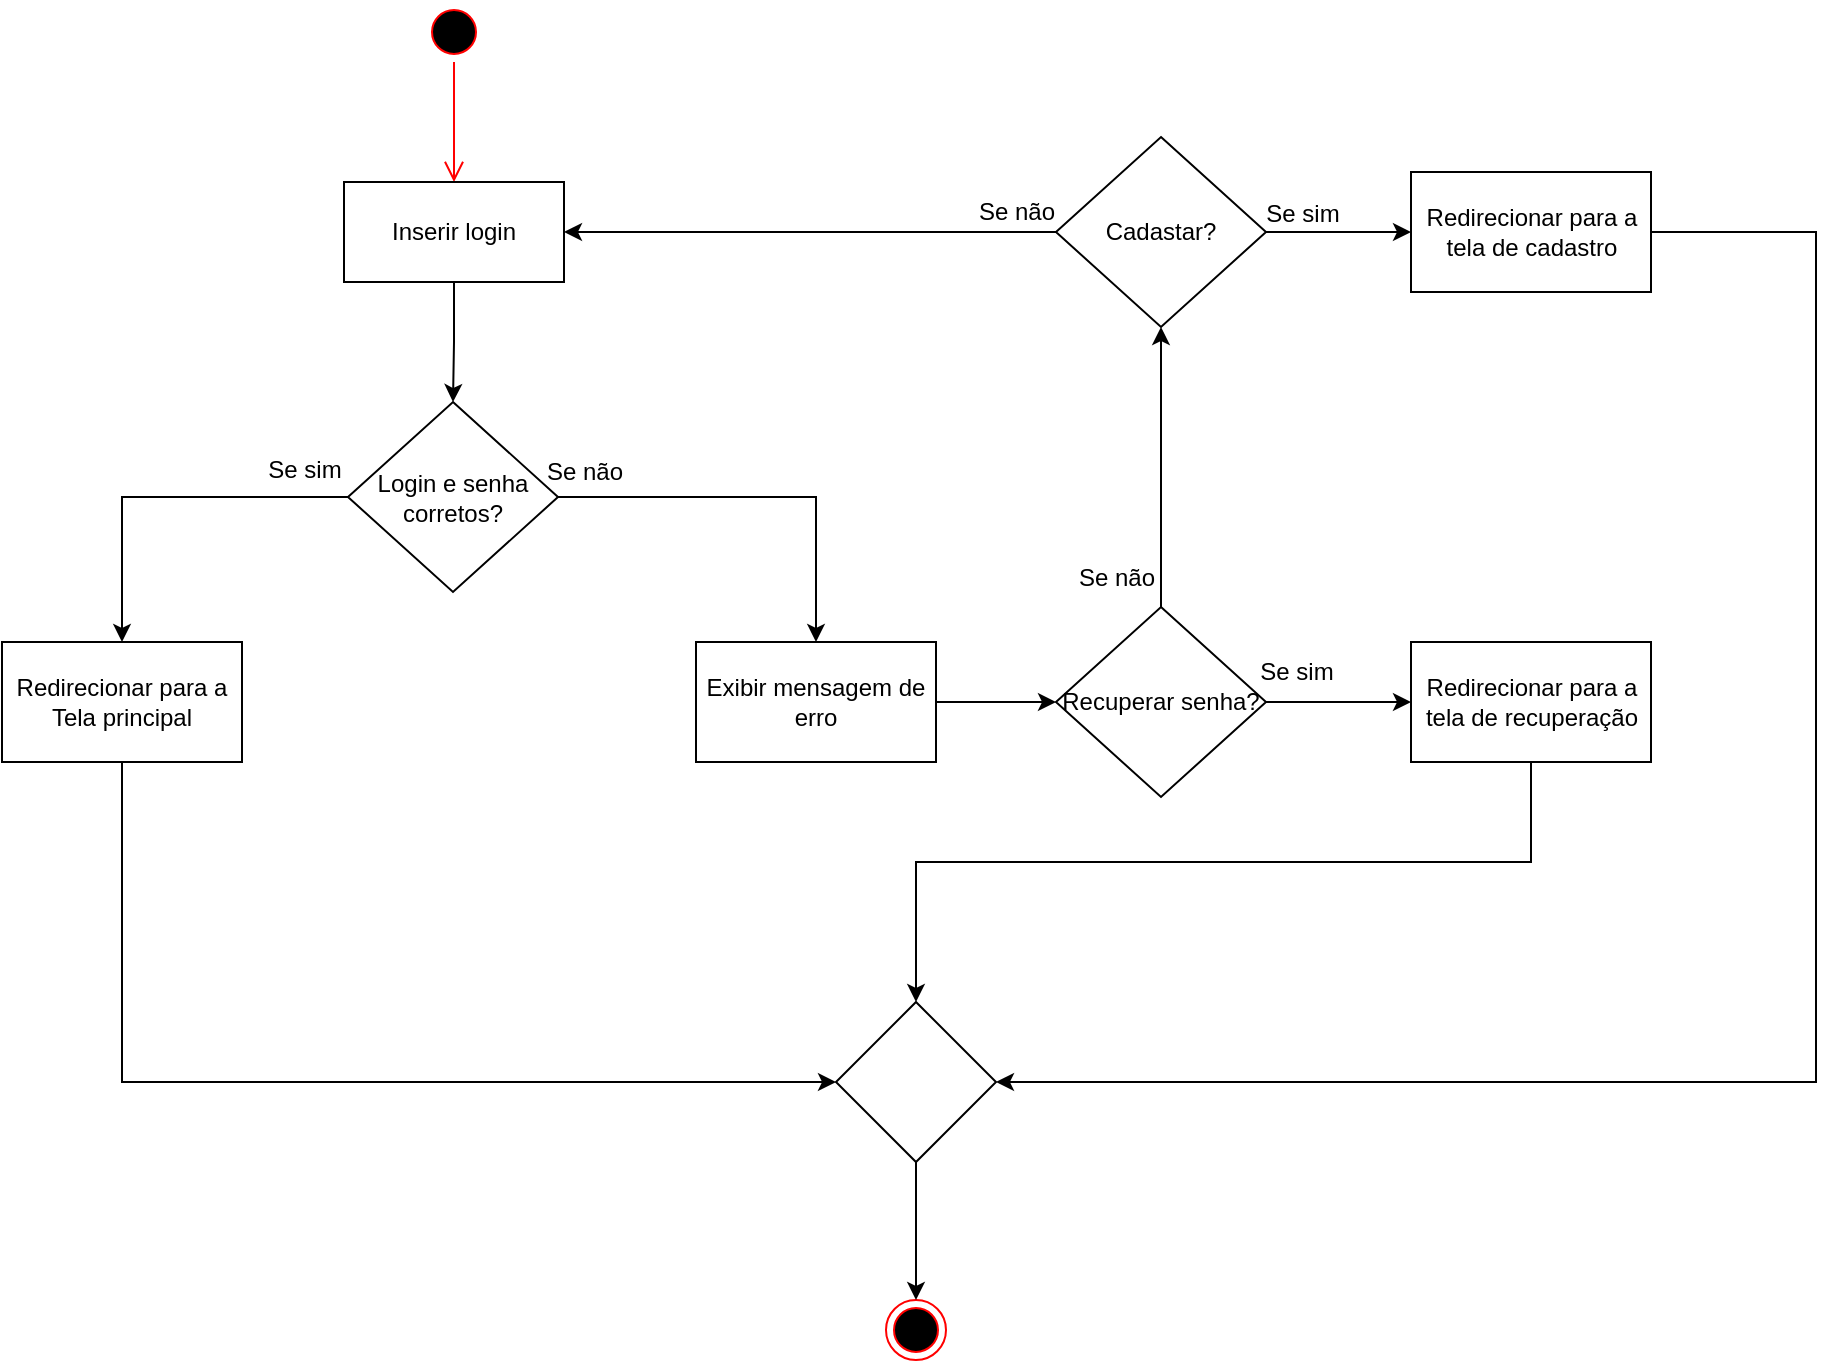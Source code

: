 <mxfile version="24.7.7">
  <diagram name="Página-1" id="X8dvN4SWLK6dX2ai3EYz">
    <mxGraphModel dx="1687" dy="864" grid="1" gridSize="10" guides="1" tooltips="1" connect="1" arrows="1" fold="1" page="1" pageScale="1" pageWidth="827" pageHeight="1169" math="0" shadow="0">
      <root>
        <mxCell id="0" />
        <mxCell id="1" parent="0" />
        <mxCell id="s57FpKu87OGDmMK4IIpy-1" value="" style="ellipse;html=1;shape=startState;fillColor=#000000;strokeColor=#ff0000;" vertex="1" parent="1">
          <mxGeometry x="384" y="140" width="30" height="30" as="geometry" />
        </mxCell>
        <mxCell id="s57FpKu87OGDmMK4IIpy-2" value="" style="edgeStyle=orthogonalEdgeStyle;html=1;verticalAlign=bottom;endArrow=open;endSize=8;strokeColor=#ff0000;rounded=0;" edge="1" source="s57FpKu87OGDmMK4IIpy-1" parent="1">
          <mxGeometry relative="1" as="geometry">
            <mxPoint x="399" y="230" as="targetPoint" />
          </mxGeometry>
        </mxCell>
        <mxCell id="s57FpKu87OGDmMK4IIpy-6" value="" style="edgeStyle=orthogonalEdgeStyle;rounded=0;orthogonalLoop=1;jettySize=auto;html=1;" edge="1" parent="1" source="s57FpKu87OGDmMK4IIpy-3" target="s57FpKu87OGDmMK4IIpy-5">
          <mxGeometry relative="1" as="geometry" />
        </mxCell>
        <mxCell id="s57FpKu87OGDmMK4IIpy-3" value="Inserir login" style="html=1;whiteSpace=wrap;" vertex="1" parent="1">
          <mxGeometry x="344" y="230" width="110" height="50" as="geometry" />
        </mxCell>
        <mxCell id="s57FpKu87OGDmMK4IIpy-8" value="" style="edgeStyle=orthogonalEdgeStyle;rounded=0;orthogonalLoop=1;jettySize=auto;html=1;" edge="1" parent="1" source="s57FpKu87OGDmMK4IIpy-5" target="s57FpKu87OGDmMK4IIpy-7">
          <mxGeometry relative="1" as="geometry" />
        </mxCell>
        <mxCell id="s57FpKu87OGDmMK4IIpy-11" value="" style="edgeStyle=orthogonalEdgeStyle;rounded=0;orthogonalLoop=1;jettySize=auto;html=1;" edge="1" parent="1" source="s57FpKu87OGDmMK4IIpy-5" target="s57FpKu87OGDmMK4IIpy-10">
          <mxGeometry relative="1" as="geometry" />
        </mxCell>
        <mxCell id="s57FpKu87OGDmMK4IIpy-5" value="Login e senha corretos?" style="rhombus;whiteSpace=wrap;html=1;" vertex="1" parent="1">
          <mxGeometry x="346" y="340" width="105" height="95" as="geometry" />
        </mxCell>
        <mxCell id="s57FpKu87OGDmMK4IIpy-15" style="edgeStyle=orthogonalEdgeStyle;rounded=0;orthogonalLoop=1;jettySize=auto;html=1;" edge="1" parent="1" source="s57FpKu87OGDmMK4IIpy-7" target="s57FpKu87OGDmMK4IIpy-34">
          <mxGeometry relative="1" as="geometry">
            <Array as="points">
              <mxPoint x="233" y="680" />
            </Array>
          </mxGeometry>
        </mxCell>
        <mxCell id="s57FpKu87OGDmMK4IIpy-7" value="Redirecionar para a Tela principal" style="whiteSpace=wrap;html=1;" vertex="1" parent="1">
          <mxGeometry x="173" y="460" width="120" height="60" as="geometry" />
        </mxCell>
        <mxCell id="s57FpKu87OGDmMK4IIpy-9" value="&lt;div&gt;Se sim&lt;/div&gt;" style="text;html=1;align=center;verticalAlign=middle;resizable=0;points=[];autosize=1;strokeColor=none;fillColor=none;" vertex="1" parent="1">
          <mxGeometry x="294" y="359" width="60" height="30" as="geometry" />
        </mxCell>
        <mxCell id="s57FpKu87OGDmMK4IIpy-20" value="" style="edgeStyle=orthogonalEdgeStyle;rounded=0;orthogonalLoop=1;jettySize=auto;html=1;" edge="1" parent="1" source="s57FpKu87OGDmMK4IIpy-10" target="s57FpKu87OGDmMK4IIpy-19">
          <mxGeometry relative="1" as="geometry" />
        </mxCell>
        <mxCell id="s57FpKu87OGDmMK4IIpy-10" value="Exibir mensagem de erro" style="whiteSpace=wrap;html=1;" vertex="1" parent="1">
          <mxGeometry x="520" y="460" width="120" height="60" as="geometry" />
        </mxCell>
        <mxCell id="s57FpKu87OGDmMK4IIpy-14" value="" style="ellipse;html=1;shape=endState;fillColor=#000000;strokeColor=#ff0000;" vertex="1" parent="1">
          <mxGeometry x="615" y="789" width="30" height="30" as="geometry" />
        </mxCell>
        <mxCell id="s57FpKu87OGDmMK4IIpy-22" value="" style="edgeStyle=orthogonalEdgeStyle;rounded=0;orthogonalLoop=1;jettySize=auto;html=1;" edge="1" parent="1" source="s57FpKu87OGDmMK4IIpy-19" target="s57FpKu87OGDmMK4IIpy-21">
          <mxGeometry relative="1" as="geometry" />
        </mxCell>
        <mxCell id="s57FpKu87OGDmMK4IIpy-25" style="edgeStyle=orthogonalEdgeStyle;rounded=0;orthogonalLoop=1;jettySize=auto;html=1;" edge="1" parent="1" source="s57FpKu87OGDmMK4IIpy-19" target="s57FpKu87OGDmMK4IIpy-28">
          <mxGeometry relative="1" as="geometry">
            <mxPoint x="752.5" y="360" as="targetPoint" />
          </mxGeometry>
        </mxCell>
        <mxCell id="s57FpKu87OGDmMK4IIpy-19" value="Recuperar senha?" style="rhombus;whiteSpace=wrap;html=1;" vertex="1" parent="1">
          <mxGeometry x="700" y="442.5" width="105" height="95" as="geometry" />
        </mxCell>
        <mxCell id="s57FpKu87OGDmMK4IIpy-36" style="edgeStyle=orthogonalEdgeStyle;rounded=0;orthogonalLoop=1;jettySize=auto;html=1;" edge="1" parent="1" source="s57FpKu87OGDmMK4IIpy-21" target="s57FpKu87OGDmMK4IIpy-34">
          <mxGeometry relative="1" as="geometry">
            <Array as="points">
              <mxPoint x="937" y="570" />
              <mxPoint x="630" y="570" />
            </Array>
          </mxGeometry>
        </mxCell>
        <mxCell id="s57FpKu87OGDmMK4IIpy-21" value="Redirecionar para a tela de recuperação" style="whiteSpace=wrap;html=1;" vertex="1" parent="1">
          <mxGeometry x="877.5" y="460" width="120" height="60" as="geometry" />
        </mxCell>
        <mxCell id="s57FpKu87OGDmMK4IIpy-23" value="Se sim" style="text;html=1;align=center;verticalAlign=middle;resizable=0;points=[];autosize=1;strokeColor=none;fillColor=none;" vertex="1" parent="1">
          <mxGeometry x="790" y="460" width="60" height="30" as="geometry" />
        </mxCell>
        <mxCell id="s57FpKu87OGDmMK4IIpy-24" value="Se não" style="text;html=1;align=center;verticalAlign=middle;resizable=0;points=[];autosize=1;strokeColor=none;fillColor=none;" vertex="1" parent="1">
          <mxGeometry x="434" y="360" width="60" height="30" as="geometry" />
        </mxCell>
        <mxCell id="s57FpKu87OGDmMK4IIpy-26" value="Se não" style="text;html=1;align=center;verticalAlign=middle;resizable=0;points=[];autosize=1;strokeColor=none;fillColor=none;rotation=0;" vertex="1" parent="1">
          <mxGeometry x="700" y="412.5" width="60" height="30" as="geometry" />
        </mxCell>
        <mxCell id="s57FpKu87OGDmMK4IIpy-29" style="edgeStyle=orthogonalEdgeStyle;rounded=0;orthogonalLoop=1;jettySize=auto;html=1;" edge="1" parent="1" source="s57FpKu87OGDmMK4IIpy-28" target="s57FpKu87OGDmMK4IIpy-3">
          <mxGeometry relative="1" as="geometry" />
        </mxCell>
        <mxCell id="s57FpKu87OGDmMK4IIpy-32" value="" style="edgeStyle=orthogonalEdgeStyle;rounded=0;orthogonalLoop=1;jettySize=auto;html=1;" edge="1" parent="1" source="s57FpKu87OGDmMK4IIpy-28" target="s57FpKu87OGDmMK4IIpy-31">
          <mxGeometry relative="1" as="geometry" />
        </mxCell>
        <mxCell id="s57FpKu87OGDmMK4IIpy-28" value="Cadastar?" style="rhombus;whiteSpace=wrap;html=1;" vertex="1" parent="1">
          <mxGeometry x="700" y="207.5" width="105" height="95" as="geometry" />
        </mxCell>
        <mxCell id="s57FpKu87OGDmMK4IIpy-30" value="Se não" style="text;html=1;align=center;verticalAlign=middle;resizable=0;points=[];autosize=1;strokeColor=none;fillColor=none;" vertex="1" parent="1">
          <mxGeometry x="650" y="230" width="60" height="30" as="geometry" />
        </mxCell>
        <mxCell id="s57FpKu87OGDmMK4IIpy-35" style="edgeStyle=orthogonalEdgeStyle;rounded=0;orthogonalLoop=1;jettySize=auto;html=1;" edge="1" parent="1" source="s57FpKu87OGDmMK4IIpy-31" target="s57FpKu87OGDmMK4IIpy-34">
          <mxGeometry relative="1" as="geometry">
            <Array as="points">
              <mxPoint x="1080" y="255" />
              <mxPoint x="1080" y="680" />
            </Array>
          </mxGeometry>
        </mxCell>
        <mxCell id="s57FpKu87OGDmMK4IIpy-31" value="Redirecionar para a tela de cadastro" style="whiteSpace=wrap;html=1;" vertex="1" parent="1">
          <mxGeometry x="877.5" y="225" width="120" height="60" as="geometry" />
        </mxCell>
        <mxCell id="s57FpKu87OGDmMK4IIpy-33" value="Se sim" style="text;html=1;align=center;verticalAlign=middle;resizable=0;points=[];autosize=1;strokeColor=none;fillColor=none;" vertex="1" parent="1">
          <mxGeometry x="793" y="231" width="60" height="30" as="geometry" />
        </mxCell>
        <mxCell id="s57FpKu87OGDmMK4IIpy-38" value="" style="edgeStyle=orthogonalEdgeStyle;rounded=0;orthogonalLoop=1;jettySize=auto;html=1;" edge="1" parent="1" source="s57FpKu87OGDmMK4IIpy-34" target="s57FpKu87OGDmMK4IIpy-14">
          <mxGeometry relative="1" as="geometry" />
        </mxCell>
        <mxCell id="s57FpKu87OGDmMK4IIpy-34" value="" style="rhombus;whiteSpace=wrap;html=1;" vertex="1" parent="1">
          <mxGeometry x="590" y="640" width="80" height="80" as="geometry" />
        </mxCell>
      </root>
    </mxGraphModel>
  </diagram>
</mxfile>
